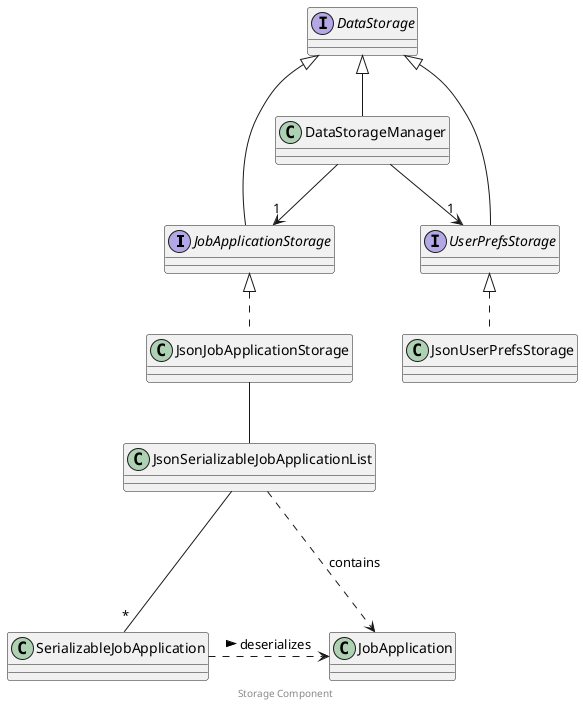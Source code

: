 @startuml Storage Component

' Interfaces
interface JobApplicationStorage
interface UserPrefsStorage
interface DataStorage

' Interface Relationships (Inheritance/Generalization)
DataStorage <|-- JobApplicationStorage
DataStorage <|-- UserPrefsStorage

' Classes
class JsonJobApplicationStorage
class JsonUserPrefsStorage
class DataStorageManager

class JsonSerializableJobApplicationList
class SerializableJobApplication
class JobApplication

' Inheritance/Realization Relationships (Dashed lines with hollow triangles)
JobApplicationStorage <|.. JsonJobApplicationStorage
UserPrefsStorage <|.. JsonUserPrefsStorage
DataStorage <|-- DataStorageManager

' Dependencies/Associations
DataStorageManager --> "1" JobApplicationStorage
DataStorageManager --> "1" UserPrefsStorage

' JsonJobApplicationStorage uses the serializable list
JsonJobApplicationStorage -- JsonSerializableJobApplicationList

JsonSerializableJobApplicationList --- "*" SerializableJobApplication

' Dependency/Association (Dashed arrow) for conversion/mapping
SerializableJobApplication .> JobApplication : deserializes >
JsonSerializableJobApplicationList .> JobApplication : contains

' Title
footer Storage Component

@enduml
